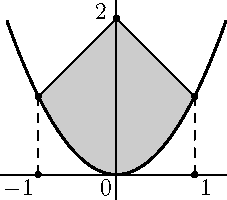access graph;

size(4cm);

pen gray = gray(0.8);

guide parabolaAB = graph.graph(
    f = new real (real x) {return x^2;},
    a = -1, b = 1
);

guide parabola = graph.graph(
    f = new real (real x) {return x^2;},
    a = -1 - 0.4, b = 1 + 0.4
);

fill(parabolaAB--(0,2)--cycle, p=gray);

draw(parabola, p=linewidth(1));

draw((-1,1)--(0,2)--(1,1));

draw((-1,0)--(-1,1) ^^ (1,1)--(1,0), dashed);

graph.xaxis(above=true);
graph.yaxis(above=true);

label("$0$", (0, 0), SW);
dot(Label("$-1$", (-1, 0), SW));
dot(Label("$1$", (1, 0), SE));

//dot(Label("$1$", (0, 1), (SW+SSW)));
dot(Label("$2$", (0, 2), 1.5WNW));

dot((-1, 1));
dot((1, 1));

